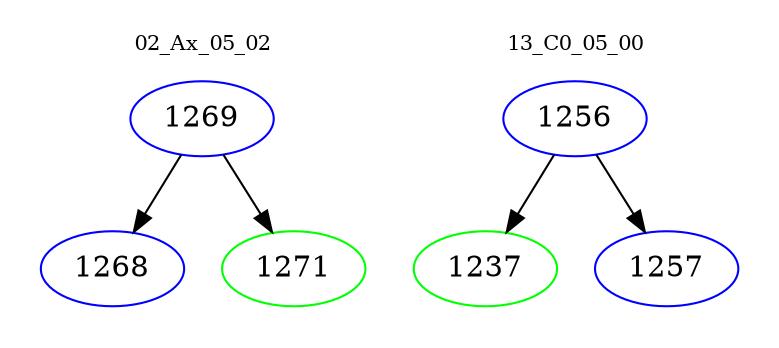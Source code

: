digraph{
subgraph cluster_0 {
color = white
label = "02_Ax_05_02";
fontsize=10;
T0_1269 [label="1269", color="blue"]
T0_1269 -> T0_1268 [color="black"]
T0_1268 [label="1268", color="blue"]
T0_1269 -> T0_1271 [color="black"]
T0_1271 [label="1271", color="green"]
}
subgraph cluster_1 {
color = white
label = "13_C0_05_00";
fontsize=10;
T1_1256 [label="1256", color="blue"]
T1_1256 -> T1_1237 [color="black"]
T1_1237 [label="1237", color="green"]
T1_1256 -> T1_1257 [color="black"]
T1_1257 [label="1257", color="blue"]
}
}
